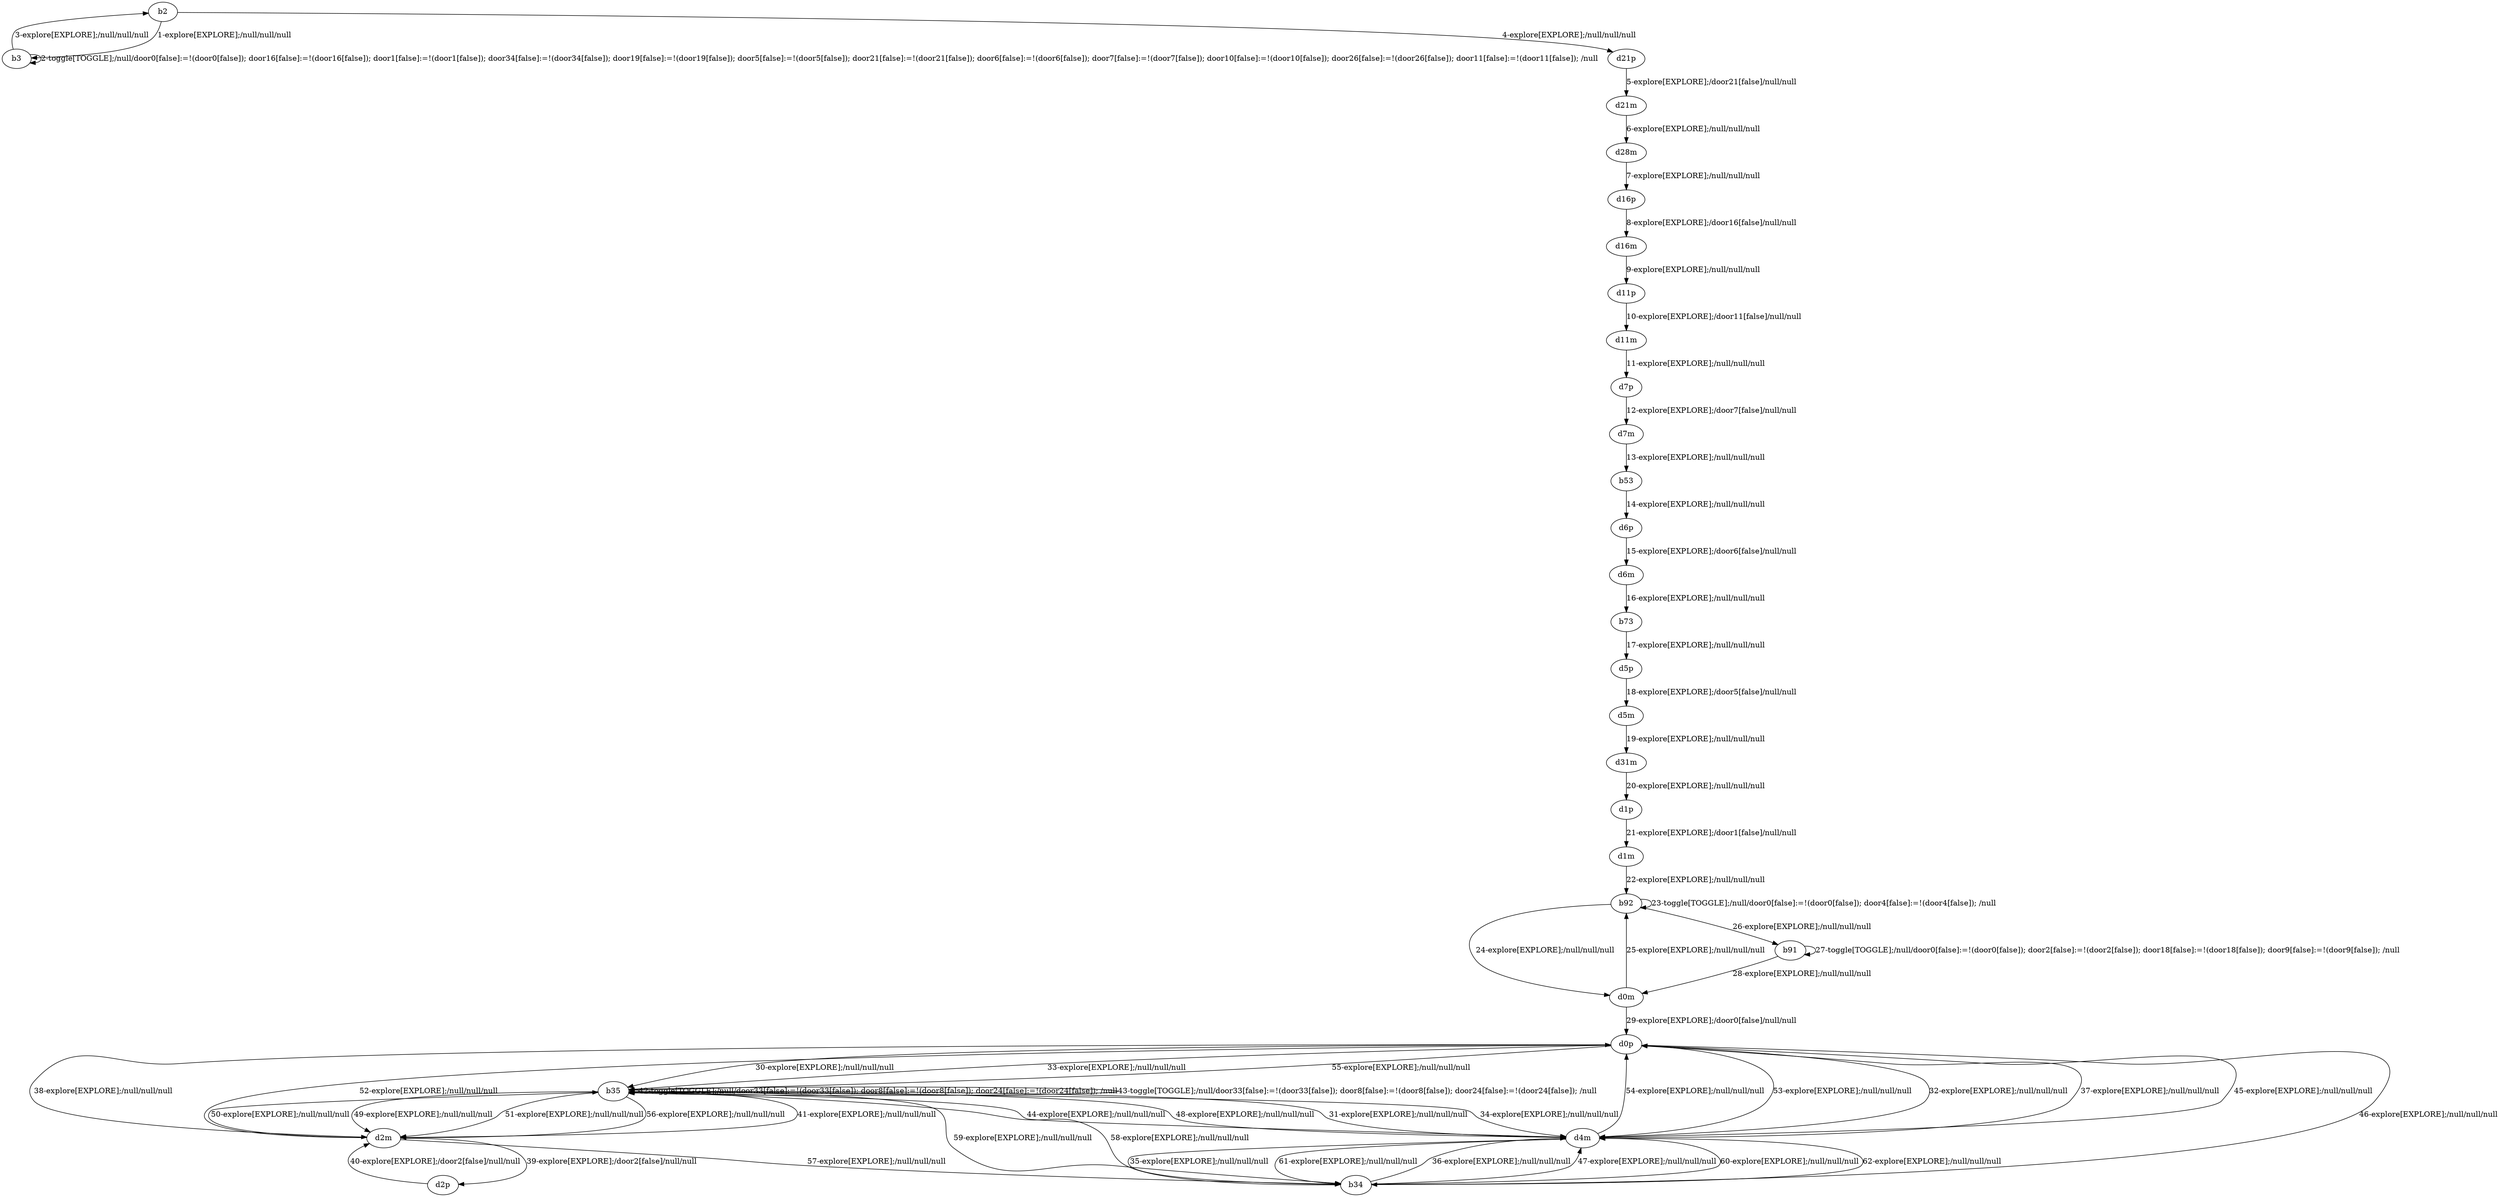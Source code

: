 # Total number of goals covered by this test: 2
# d2p --> d2m
# d2m --> d2p

digraph g {
"b2" -> "b3" [label = "1-explore[EXPLORE];/null/null/null"];
"b3" -> "b3" [label = "2-toggle[TOGGLE];/null/door0[false]:=!(door0[false]); door16[false]:=!(door16[false]); door1[false]:=!(door1[false]); door34[false]:=!(door34[false]); door19[false]:=!(door19[false]); door5[false]:=!(door5[false]); door21[false]:=!(door21[false]); door6[false]:=!(door6[false]); door7[false]:=!(door7[false]); door10[false]:=!(door10[false]); door26[false]:=!(door26[false]); door11[false]:=!(door11[false]); /null"];
"b3" -> "b2" [label = "3-explore[EXPLORE];/null/null/null"];
"b2" -> "d21p" [label = "4-explore[EXPLORE];/null/null/null"];
"d21p" -> "d21m" [label = "5-explore[EXPLORE];/door21[false]/null/null"];
"d21m" -> "d28m" [label = "6-explore[EXPLORE];/null/null/null"];
"d28m" -> "d16p" [label = "7-explore[EXPLORE];/null/null/null"];
"d16p" -> "d16m" [label = "8-explore[EXPLORE];/door16[false]/null/null"];
"d16m" -> "d11p" [label = "9-explore[EXPLORE];/null/null/null"];
"d11p" -> "d11m" [label = "10-explore[EXPLORE];/door11[false]/null/null"];
"d11m" -> "d7p" [label = "11-explore[EXPLORE];/null/null/null"];
"d7p" -> "d7m" [label = "12-explore[EXPLORE];/door7[false]/null/null"];
"d7m" -> "b53" [label = "13-explore[EXPLORE];/null/null/null"];
"b53" -> "d6p" [label = "14-explore[EXPLORE];/null/null/null"];
"d6p" -> "d6m" [label = "15-explore[EXPLORE];/door6[false]/null/null"];
"d6m" -> "b73" [label = "16-explore[EXPLORE];/null/null/null"];
"b73" -> "d5p" [label = "17-explore[EXPLORE];/null/null/null"];
"d5p" -> "d5m" [label = "18-explore[EXPLORE];/door5[false]/null/null"];
"d5m" -> "d31m" [label = "19-explore[EXPLORE];/null/null/null"];
"d31m" -> "d1p" [label = "20-explore[EXPLORE];/null/null/null"];
"d1p" -> "d1m" [label = "21-explore[EXPLORE];/door1[false]/null/null"];
"d1m" -> "b92" [label = "22-explore[EXPLORE];/null/null/null"];
"b92" -> "b92" [label = "23-toggle[TOGGLE];/null/door0[false]:=!(door0[false]); door4[false]:=!(door4[false]); /null"];
"b92" -> "d0m" [label = "24-explore[EXPLORE];/null/null/null"];
"d0m" -> "b92" [label = "25-explore[EXPLORE];/null/null/null"];
"b92" -> "b91" [label = "26-explore[EXPLORE];/null/null/null"];
"b91" -> "b91" [label = "27-toggle[TOGGLE];/null/door0[false]:=!(door0[false]); door2[false]:=!(door2[false]); door18[false]:=!(door18[false]); door9[false]:=!(door9[false]); /null"];
"b91" -> "d0m" [label = "28-explore[EXPLORE];/null/null/null"];
"d0m" -> "d0p" [label = "29-explore[EXPLORE];/door0[false]/null/null"];
"d0p" -> "b35" [label = "30-explore[EXPLORE];/null/null/null"];
"b35" -> "d4m" [label = "31-explore[EXPLORE];/null/null/null"];
"d4m" -> "d0p" [label = "32-explore[EXPLORE];/null/null/null"];
"d0p" -> "b35" [label = "33-explore[EXPLORE];/null/null/null"];
"b35" -> "d4m" [label = "34-explore[EXPLORE];/null/null/null"];
"d4m" -> "b34" [label = "35-explore[EXPLORE];/null/null/null"];
"b34" -> "d4m" [label = "36-explore[EXPLORE];/null/null/null"];
"d4m" -> "d0p" [label = "37-explore[EXPLORE];/null/null/null"];
"d0p" -> "d2m" [label = "38-explore[EXPLORE];/null/null/null"];
"d2m" -> "d2p" [label = "39-explore[EXPLORE];/door2[false]/null/null"];
"d2p" -> "d2m" [label = "40-explore[EXPLORE];/door2[false]/null/null"];
"d2m" -> "b35" [label = "41-explore[EXPLORE];/null/null/null"];
"b35" -> "b35" [label = "42-toggle[TOGGLE];/null/door33[false]:=!(door33[false]); door8[false]:=!(door8[false]); door24[false]:=!(door24[false]); /null"];
"b35" -> "b35" [label = "43-toggle[TOGGLE];/null/door33[false]:=!(door33[false]); door8[false]:=!(door8[false]); door24[false]:=!(door24[false]); /null"];
"b35" -> "d4m" [label = "44-explore[EXPLORE];/null/null/null"];
"d4m" -> "d0p" [label = "45-explore[EXPLORE];/null/null/null"];
"d0p" -> "b34" [label = "46-explore[EXPLORE];/null/null/null"];
"b34" -> "d4m" [label = "47-explore[EXPLORE];/null/null/null"];
"d4m" -> "b35" [label = "48-explore[EXPLORE];/null/null/null"];
"b35" -> "d2m" [label = "49-explore[EXPLORE];/null/null/null"];
"d2m" -> "b35" [label = "50-explore[EXPLORE];/null/null/null"];
"b35" -> "d2m" [label = "51-explore[EXPLORE];/null/null/null"];
"d2m" -> "d0p" [label = "52-explore[EXPLORE];/null/null/null"];
"d0p" -> "d4m" [label = "53-explore[EXPLORE];/null/null/null"];
"d4m" -> "d0p" [label = "54-explore[EXPLORE];/null/null/null"];
"d0p" -> "b35" [label = "55-explore[EXPLORE];/null/null/null"];
"b35" -> "d2m" [label = "56-explore[EXPLORE];/null/null/null"];
"d2m" -> "b34" [label = "57-explore[EXPLORE];/null/null/null"];
"b34" -> "b35" [label = "58-explore[EXPLORE];/null/null/null"];
"b35" -> "b34" [label = "59-explore[EXPLORE];/null/null/null"];
"b34" -> "d4m" [label = "60-explore[EXPLORE];/null/null/null"];
"d4m" -> "b34" [label = "61-explore[EXPLORE];/null/null/null"];
"b34" -> "d4m" [label = "62-explore[EXPLORE];/null/null/null"];
}